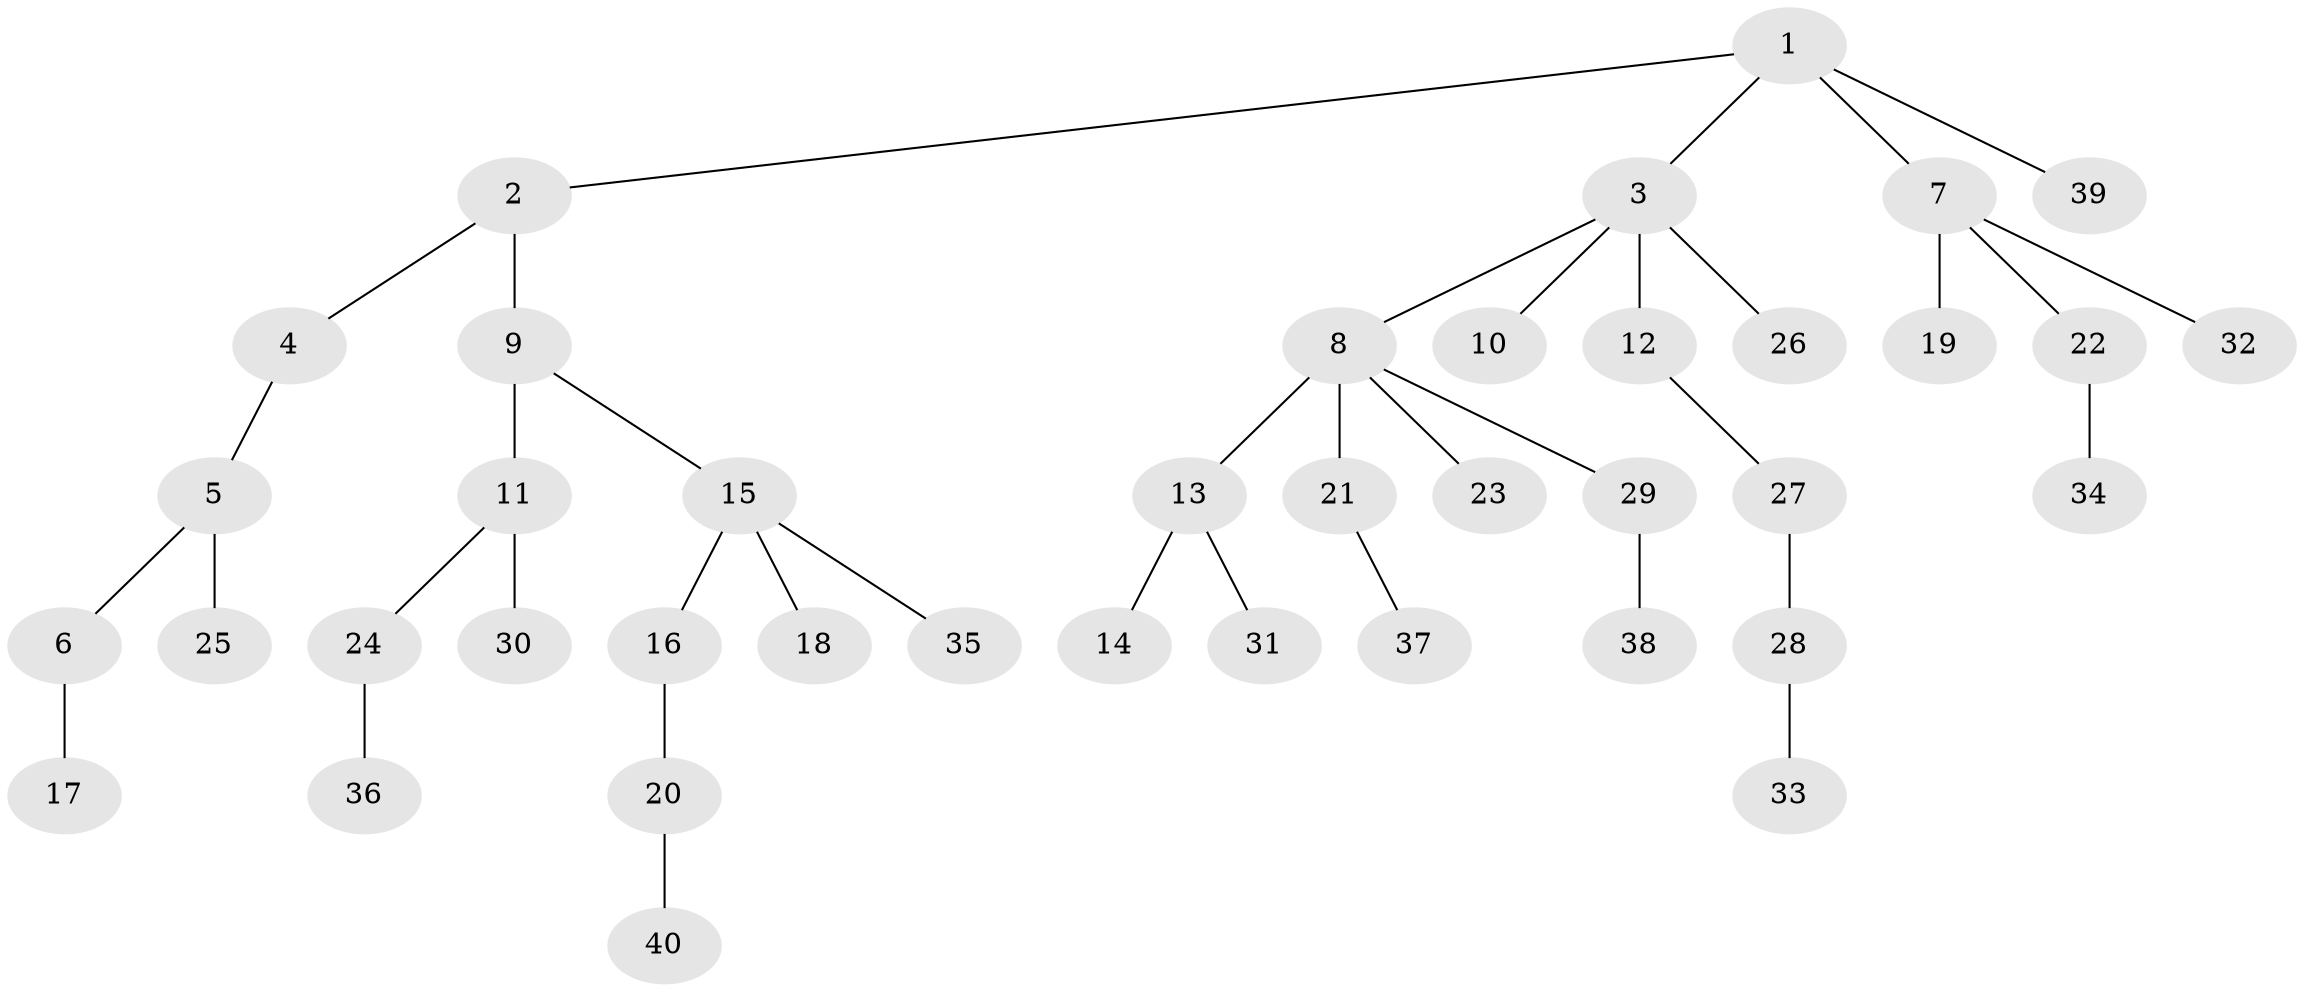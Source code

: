 // original degree distribution, {5: 0.0379746835443038, 4: 0.06329113924050633, 3: 0.13924050632911392, 2: 0.26582278481012656, 8: 0.012658227848101266, 1: 0.4810126582278481}
// Generated by graph-tools (version 1.1) at 2025/36/03/09/25 02:36:33]
// undirected, 40 vertices, 39 edges
graph export_dot {
graph [start="1"]
  node [color=gray90,style=filled];
  1;
  2;
  3;
  4;
  5;
  6;
  7;
  8;
  9;
  10;
  11;
  12;
  13;
  14;
  15;
  16;
  17;
  18;
  19;
  20;
  21;
  22;
  23;
  24;
  25;
  26;
  27;
  28;
  29;
  30;
  31;
  32;
  33;
  34;
  35;
  36;
  37;
  38;
  39;
  40;
  1 -- 2 [weight=1.0];
  1 -- 3 [weight=1.0];
  1 -- 7 [weight=1.0];
  1 -- 39 [weight=1.0];
  2 -- 4 [weight=1.0];
  2 -- 9 [weight=1.0];
  3 -- 8 [weight=1.0];
  3 -- 10 [weight=1.0];
  3 -- 12 [weight=1.0];
  3 -- 26 [weight=1.0];
  4 -- 5 [weight=1.0];
  5 -- 6 [weight=1.0];
  5 -- 25 [weight=1.0];
  6 -- 17 [weight=3.0];
  7 -- 19 [weight=1.0];
  7 -- 22 [weight=1.0];
  7 -- 32 [weight=1.0];
  8 -- 13 [weight=1.0];
  8 -- 21 [weight=3.0];
  8 -- 23 [weight=1.0];
  8 -- 29 [weight=1.0];
  9 -- 11 [weight=2.0];
  9 -- 15 [weight=1.0];
  11 -- 24 [weight=1.0];
  11 -- 30 [weight=1.0];
  12 -- 27 [weight=1.0];
  13 -- 14 [weight=1.0];
  13 -- 31 [weight=1.0];
  15 -- 16 [weight=1.0];
  15 -- 18 [weight=1.0];
  15 -- 35 [weight=1.0];
  16 -- 20 [weight=1.0];
  20 -- 40 [weight=2.0];
  21 -- 37 [weight=1.0];
  22 -- 34 [weight=1.0];
  24 -- 36 [weight=1.0];
  27 -- 28 [weight=1.0];
  28 -- 33 [weight=1.0];
  29 -- 38 [weight=1.0];
}
